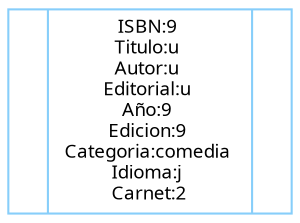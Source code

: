 digraph matriz{
 rankdir=TB;
node [ shape=ellipse fontsize=9 color= lightskyblue fontname = Verdana ];
edge [];
Nodou9[shape = record fillcolor= lightskyblue,label="<p0>|<cont1>ISBN:9    \nTitulo:u    \nAutor:u    \nEditorial:u    \nAño:9    \nEdicion:9    \nCategoria:comedia    \nIdioma:j    \nCarnet:2    |<p1>
"];
}